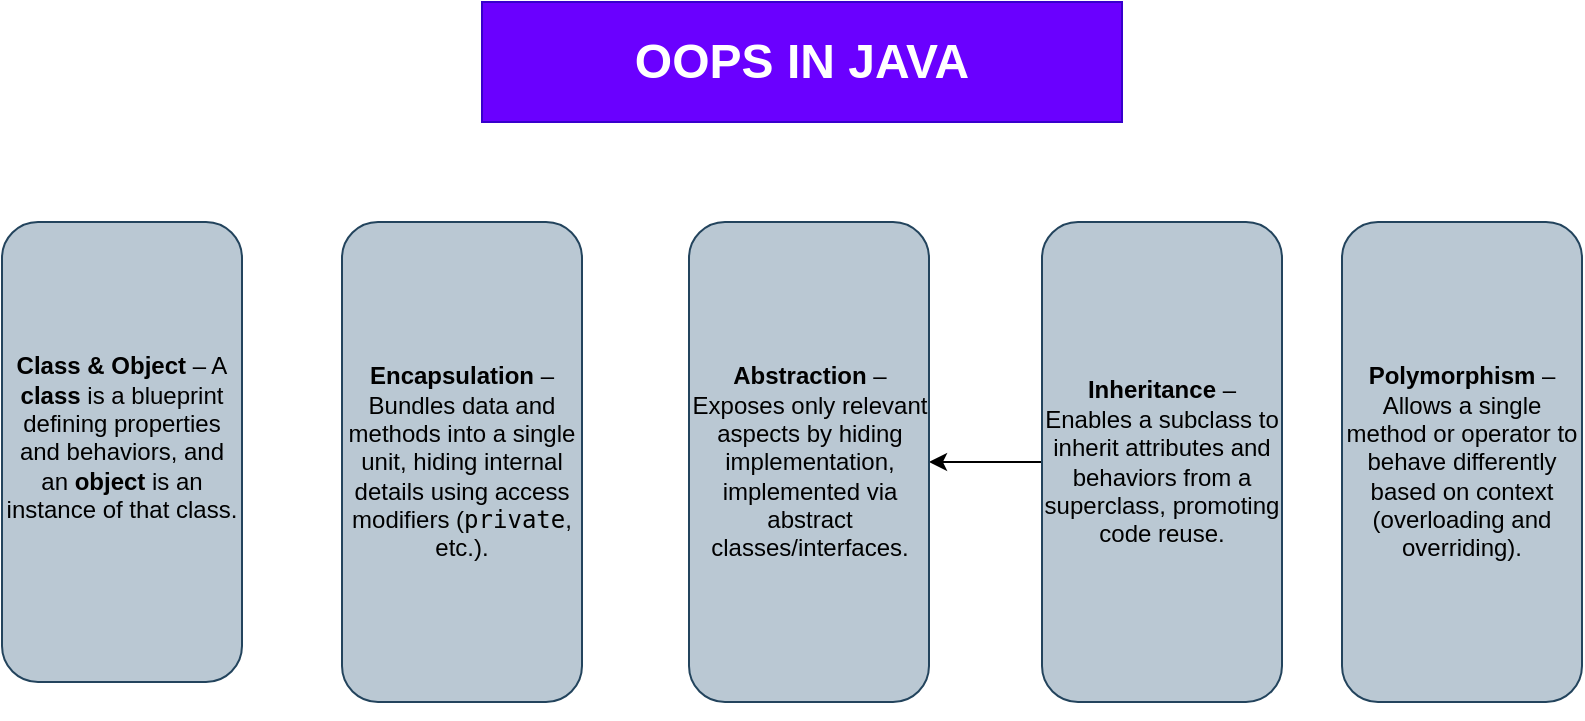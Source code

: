 <mxfile version="28.0.6">
  <diagram name="Page-1" id="g33zdIWjT_AUNYqJ0zq4">
    <mxGraphModel dx="959" dy="515" grid="1" gridSize="10" guides="1" tooltips="1" connect="1" arrows="1" fold="1" page="1" pageScale="1" pageWidth="827" pageHeight="1169" math="0" shadow="0">
      <root>
        <mxCell id="0" />
        <mxCell id="1" parent="0" />
        <mxCell id="V-puzQQFfWrUirzPYu5I-1" value="&lt;span class=&quot;relative -mx-px my-[-0.2rem] rounded px-px py-[0.2rem] transition-colors duration-100 ease-in-out&quot;&gt;&lt;strong data-is-only-node=&quot;&quot; data-end=&quot;17&quot; data-start=&quot;0&quot;&gt;Encapsulation&lt;/strong&gt; – Bundles data and methods into a single unit, hiding internal details using access modifiers (&lt;code data-end=&quot;122&quot; data-start=&quot;113&quot;&gt;private&lt;/code&gt;, etc.).&lt;/span&gt;" style="rounded=1;whiteSpace=wrap;html=1;fillColor=#bac8d3;strokeColor=#23445d;" vertex="1" parent="1">
          <mxGeometry x="180" y="120" width="120" height="240" as="geometry" />
        </mxCell>
        <mxCell id="V-puzQQFfWrUirzPYu5I-3" value="&#xa;&lt;span class=&quot;relative -mx-px my-[-0.2rem] rounded px-px py-[0.2rem] transition-colors duration-100 ease-in-out&quot;&gt;&lt;strong data-is-only-node=&quot;&quot; data-end=&quot;18&quot; data-start=&quot;0&quot;&gt;Class &amp;amp; Object&lt;/strong&gt; – A &lt;strong data-end=&quot;32&quot; data-start=&quot;23&quot;&gt;class&lt;/strong&gt; is a blueprint defining properties and behaviors, and an &lt;strong data-end=&quot;100&quot; data-start=&quot;90&quot;&gt;object&lt;/strong&gt; is an instance of that class.&lt;/span&gt; &#xa;&#xa;" style="rounded=1;whiteSpace=wrap;html=1;fillColor=#bac8d3;strokeColor=#23445d;" vertex="1" parent="1">
          <mxGeometry x="10" y="120" width="120" height="230" as="geometry" />
        </mxCell>
        <mxCell id="V-puzQQFfWrUirzPYu5I-19" value="" style="edgeStyle=orthogonalEdgeStyle;rounded=0;orthogonalLoop=1;jettySize=auto;html=1;" edge="1" parent="1" source="V-puzQQFfWrUirzPYu5I-4" target="V-puzQQFfWrUirzPYu5I-7">
          <mxGeometry relative="1" as="geometry" />
        </mxCell>
        <mxCell id="V-puzQQFfWrUirzPYu5I-4" value="&lt;span class=&quot;relative -mx-px my-[-0.2rem] rounded px-px py-[0.2rem] transition-colors duration-100 ease-in-out&quot;&gt;&lt;strong data-is-only-node=&quot;&quot; data-end=&quot;15&quot; data-start=&quot;0&quot;&gt;Inheritance&lt;/strong&gt; – Enables a subclass to inherit attributes and behaviors from a superclass, promoting code reuse.&lt;/span&gt;" style="rounded=1;whiteSpace=wrap;html=1;fillColor=#bac8d3;strokeColor=#23445d;" vertex="1" parent="1">
          <mxGeometry x="530" y="120" width="120" height="240" as="geometry" />
        </mxCell>
        <mxCell id="V-puzQQFfWrUirzPYu5I-6" value="&lt;span class=&quot;relative -mx-px my-[-0.2rem] rounded px-px py-[0.2rem] bg-[#FCECC1] dark:bg-[#64572A] transition-colors duration-100 ease-in-out&quot;&gt;&lt;strong data-is-only-node=&quot;&quot; data-end=&quot;16&quot; data-start=&quot;0&quot;&gt;Polymorphism&lt;/strong&gt; – Allows a single method or operator to behave differently based on context (overloading and overriding).&lt;/span&gt; &lt;span aria-describedby=&quot;radix-«r45»&quot; data-state=&quot;delayed-open&quot; class=&quot;&quot;&gt;&lt;span aria-describedby=&quot;radix-«r45»&quot; class=&quot;ms-1 inline-flex max-w-full items-center relative top-[-0.094rem] animate-[show_150ms_ease-in]&quot;&gt;&lt;a class=&quot;flex h-4.5 overflow-hidden rounded-xl px-2 text-[9px] font-medium bg-token-text-primary! text-token-main-surface-primary! transition-colors duration-150 ease-in-out&quot; alt=&quot;https://raygun.com/blog/oop-concepts-java/?utm_source=chatgpt.com&quot; rel=&quot;noopener&quot; target=&quot;_blank&quot; href=&quot;https://raygun.com/blog/oop-concepts-java/?utm_source=chatgpt.com&quot;&gt;&lt;span class=&quot;relative start-0 bottom-0 flex h-full w-full items-center&quot;&gt;&lt;span class=&quot;max-w-full grow truncate overflow-hidden text-center&quot;&gt;&lt;/span&gt;&lt;/span&gt;&lt;/a&gt;&lt;/span&gt;&lt;/span&gt;" style="rounded=1;whiteSpace=wrap;html=1;fillColor=#bac8d3;strokeColor=#23445d;" vertex="1" parent="1">
          <mxGeometry x="680" y="120" width="120" height="240" as="geometry" />
        </mxCell>
        <mxCell id="V-puzQQFfWrUirzPYu5I-11" style="edgeStyle=orthogonalEdgeStyle;rounded=0;orthogonalLoop=1;jettySize=auto;html=1;exitX=0.5;exitY=1;exitDx=0;exitDy=0;" edge="1" parent="1" source="V-puzQQFfWrUirzPYu5I-7">
          <mxGeometry relative="1" as="geometry">
            <mxPoint x="400.0" y="230" as="targetPoint" />
            <Array as="points">
              <mxPoint x="400" y="220" />
            </Array>
          </mxGeometry>
        </mxCell>
        <mxCell id="V-puzQQFfWrUirzPYu5I-13" style="edgeStyle=orthogonalEdgeStyle;rounded=0;orthogonalLoop=1;jettySize=auto;html=1;exitX=0.5;exitY=1;exitDx=0;exitDy=0;" edge="1" parent="1" source="V-puzQQFfWrUirzPYu5I-7">
          <mxGeometry relative="1" as="geometry">
            <mxPoint x="414" y="350" as="targetPoint" />
          </mxGeometry>
        </mxCell>
        <mxCell id="V-puzQQFfWrUirzPYu5I-14" value="Text" style="edgeLabel;html=1;align=center;verticalAlign=middle;resizable=0;points=[];" vertex="1" connectable="0" parent="V-puzQQFfWrUirzPYu5I-13">
          <mxGeometry x="NaN" y="3" relative="1" as="geometry">
            <mxPoint x="-3" y="-2" as="offset" />
          </mxGeometry>
        </mxCell>
        <mxCell id="V-puzQQFfWrUirzPYu5I-7" value="&lt;strong data-is-only-node=&quot;&quot; data-end=&quot;15&quot; data-start=&quot;0&quot;&gt;Abstraction&lt;/strong&gt; – Exposes only relevant aspects by hiding implementation, implemented via abstract classes/interfaces." style="rounded=1;whiteSpace=wrap;html=1;fillColor=#bac8d3;strokeColor=#23445d;" vertex="1" parent="1">
          <mxGeometry x="353.5" y="120" width="120" height="240" as="geometry" />
        </mxCell>
        <mxCell id="V-puzQQFfWrUirzPYu5I-9" value="&lt;h1&gt;OOPS IN JAVA&lt;/h1&gt;" style="rounded=0;whiteSpace=wrap;html=1;fillColor=#6a00ff;fontColor=#ffffff;strokeColor=#3700CC;" vertex="1" parent="1">
          <mxGeometry x="250" y="10" width="320" height="60" as="geometry" />
        </mxCell>
      </root>
    </mxGraphModel>
  </diagram>
</mxfile>

